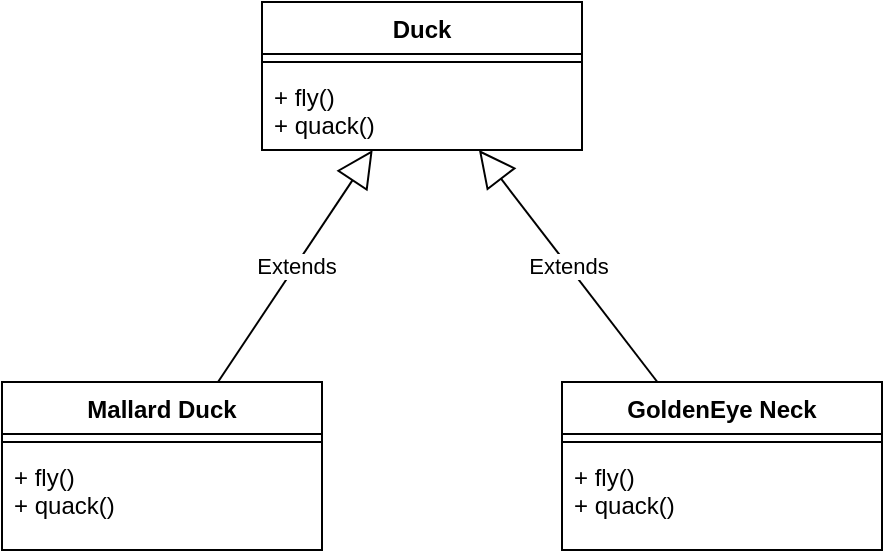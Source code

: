 <mxfile>
    <diagram id="b56FhtIz4hRtN4RqoFtY" name="Page-1">
        <mxGraphModel dx="632" dy="307" grid="1" gridSize="10" guides="1" tooltips="1" connect="1" arrows="1" fold="1" page="1" pageScale="1" pageWidth="850" pageHeight="1100" math="0" shadow="0">
            <root>
                <mxCell id="0"/>
                <mxCell id="1" parent="0"/>
                <mxCell id="7" value="Duck" style="swimlane;fontStyle=1;align=center;verticalAlign=top;childLayout=stackLayout;horizontal=1;startSize=26;horizontalStack=0;resizeParent=1;resizeParentMax=0;resizeLast=0;collapsible=1;marginBottom=0;" vertex="1" parent="1">
                    <mxGeometry x="360" y="20" width="160" height="74" as="geometry">
                        <mxRectangle x="350" y="90" width="100" height="30" as="alternateBounds"/>
                    </mxGeometry>
                </mxCell>
                <mxCell id="9" value="" style="line;strokeWidth=1;fillColor=none;align=left;verticalAlign=middle;spacingTop=-1;spacingLeft=3;spacingRight=3;rotatable=0;labelPosition=right;points=[];portConstraint=eastwest;strokeColor=inherit;" vertex="1" parent="7">
                    <mxGeometry y="26" width="160" height="8" as="geometry"/>
                </mxCell>
                <mxCell id="10" value="+ fly()&#10;+ quack()" style="text;strokeColor=none;fillColor=none;align=left;verticalAlign=top;spacingLeft=4;spacingRight=4;overflow=hidden;rotatable=0;points=[[0,0.5],[1,0.5]];portConstraint=eastwest;" vertex="1" parent="7">
                    <mxGeometry y="34" width="160" height="40" as="geometry"/>
                </mxCell>
                <mxCell id="11" value="Mallard Duck" style="swimlane;fontStyle=1;align=center;verticalAlign=top;childLayout=stackLayout;horizontal=1;startSize=26;horizontalStack=0;resizeParent=1;resizeParentMax=0;resizeLast=0;collapsible=1;marginBottom=0;" vertex="1" parent="1">
                    <mxGeometry x="230" y="210" width="160" height="84" as="geometry">
                        <mxRectangle x="350" y="90" width="100" height="30" as="alternateBounds"/>
                    </mxGeometry>
                </mxCell>
                <mxCell id="13" value="" style="line;strokeWidth=1;fillColor=none;align=left;verticalAlign=middle;spacingTop=-1;spacingLeft=3;spacingRight=3;rotatable=0;labelPosition=right;points=[];portConstraint=eastwest;strokeColor=inherit;" vertex="1" parent="11">
                    <mxGeometry y="26" width="160" height="8" as="geometry"/>
                </mxCell>
                <mxCell id="14" value="+ fly()&#10;+ quack()" style="text;strokeColor=none;fillColor=none;align=left;verticalAlign=top;spacingLeft=4;spacingRight=4;overflow=hidden;rotatable=0;points=[[0,0.5],[1,0.5]];portConstraint=eastwest;" vertex="1" parent="11">
                    <mxGeometry y="34" width="160" height="50" as="geometry"/>
                </mxCell>
                <mxCell id="15" value="GoldenEye Neck" style="swimlane;fontStyle=1;align=center;verticalAlign=top;childLayout=stackLayout;horizontal=1;startSize=26;horizontalStack=0;resizeParent=1;resizeParentMax=0;resizeLast=0;collapsible=1;marginBottom=0;" vertex="1" parent="1">
                    <mxGeometry x="510" y="210" width="160" height="84" as="geometry">
                        <mxRectangle x="350" y="90" width="100" height="30" as="alternateBounds"/>
                    </mxGeometry>
                </mxCell>
                <mxCell id="17" value="" style="line;strokeWidth=1;fillColor=none;align=left;verticalAlign=middle;spacingTop=-1;spacingLeft=3;spacingRight=3;rotatable=0;labelPosition=right;points=[];portConstraint=eastwest;strokeColor=inherit;" vertex="1" parent="15">
                    <mxGeometry y="26" width="160" height="8" as="geometry"/>
                </mxCell>
                <mxCell id="18" value="+ fly()&#10;+ quack()" style="text;strokeColor=none;fillColor=none;align=left;verticalAlign=top;spacingLeft=4;spacingRight=4;overflow=hidden;rotatable=0;points=[[0,0.5],[1,0.5]];portConstraint=eastwest;" vertex="1" parent="15">
                    <mxGeometry y="34" width="160" height="50" as="geometry"/>
                </mxCell>
                <mxCell id="19" value="Extends" style="endArrow=block;endSize=16;endFill=0;html=1;" edge="1" parent="1" source="11" target="7">
                    <mxGeometry width="160" relative="1" as="geometry">
                        <mxPoint x="240" y="150" as="sourcePoint"/>
                        <mxPoint x="400" y="150" as="targetPoint"/>
                    </mxGeometry>
                </mxCell>
                <mxCell id="20" value="Extends" style="endArrow=block;endSize=16;endFill=0;html=1;" edge="1" parent="1" source="15" target="7">
                    <mxGeometry width="160" relative="1" as="geometry">
                        <mxPoint x="490" y="150" as="sourcePoint"/>
                        <mxPoint x="650" y="150" as="targetPoint"/>
                    </mxGeometry>
                </mxCell>
            </root>
        </mxGraphModel>
    </diagram>
</mxfile>